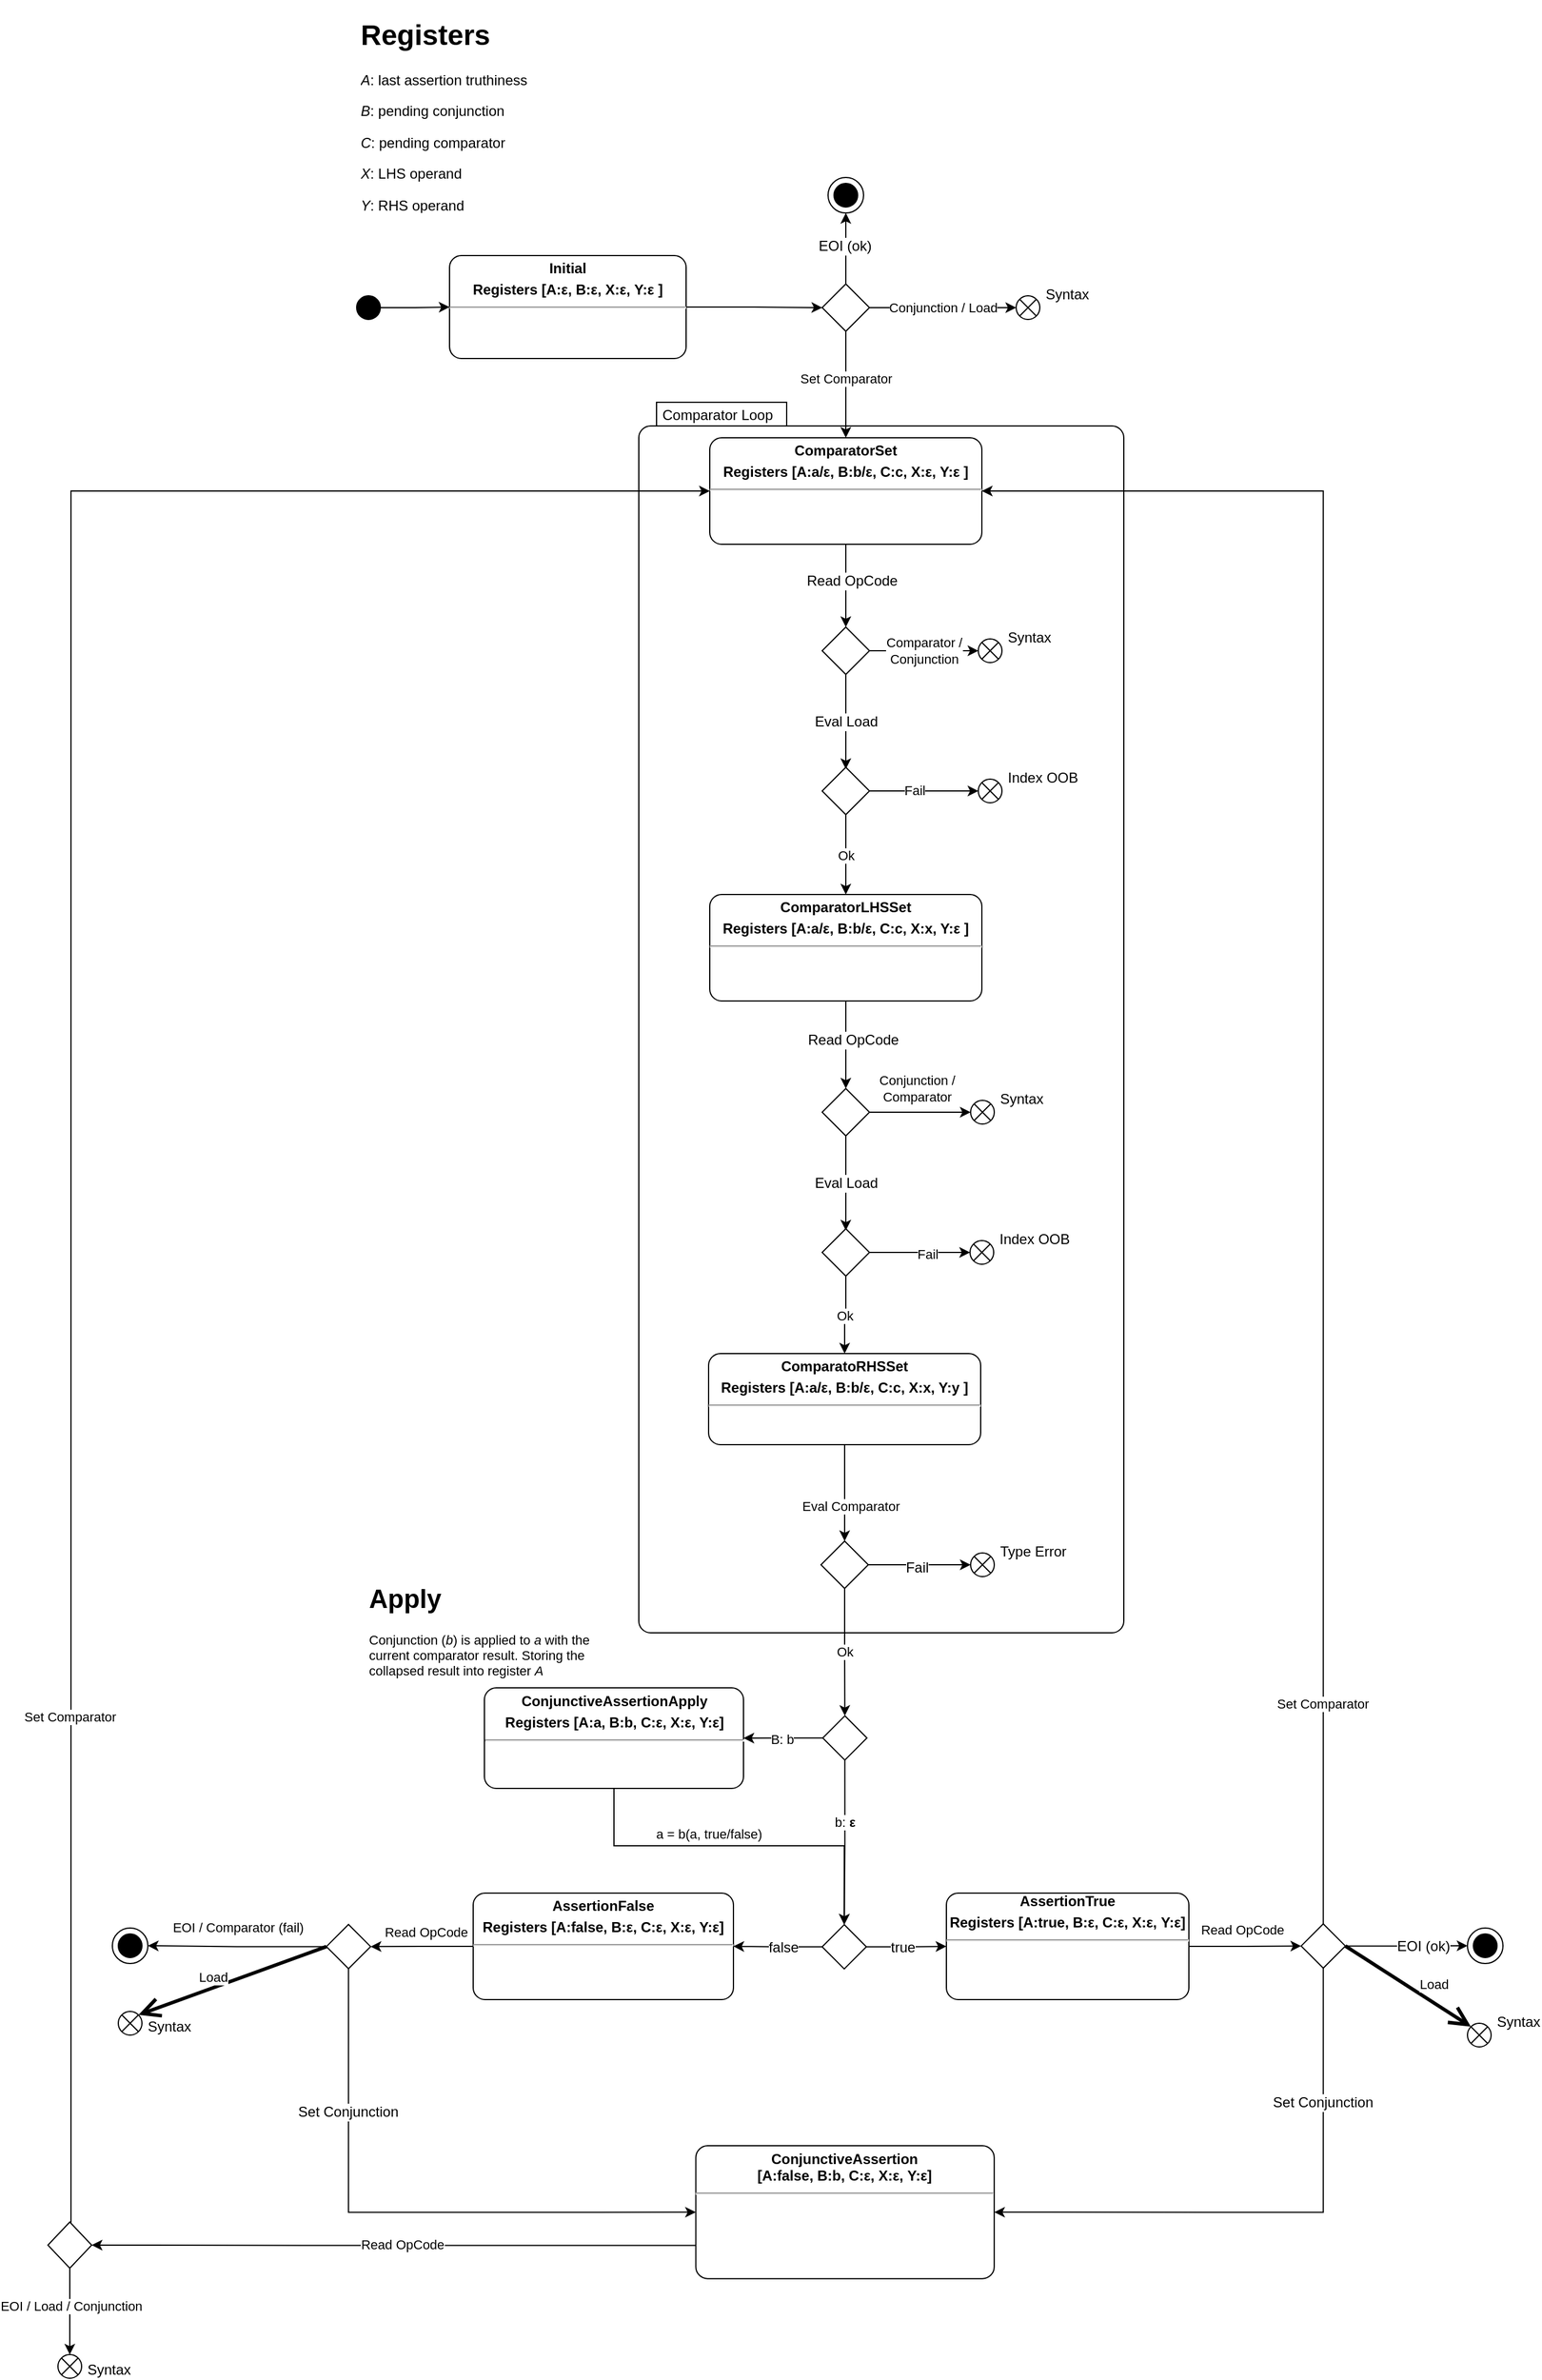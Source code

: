 <mxfile version="11.0.7" type="device"><diagram id="WKDm65yS9DNWT7mSJS6f" name="Page-1"><mxGraphModel dx="1954" dy="742" grid="1" gridSize="10" guides="1" tooltips="1" connect="1" arrows="1" fold="1" page="1" pageScale="1" pageWidth="850" pageHeight="1100" math="0" shadow="0"><root><mxCell id="0"/><mxCell id="1" parent="0"/><mxCell id="sinMZywtojUvxxiUrB1u-154" value="Load " style="edgeStyle=none;html=1;endArrow=open;endSize=12;strokeWidth=3;verticalAlign=bottom;exitX=0;exitY=0.5;exitDx=0;exitDy=0;entryX=0.855;entryY=0.145;entryDx=0;entryDy=0;entryPerimeter=0;" edge="1" parent="1" source="sinMZywtojUvxxiUrB1u-141" target="sinMZywtojUvxxiUrB1u-146"><mxGeometry x="0.208" width="160" relative="1" as="geometry"><mxPoint x="-131.2" y="2423.698" as="sourcePoint"/><mxPoint x="-10.1" y="2474.4" as="targetPoint"/><mxPoint as="offset"/><Array as="points"/></mxGeometry></mxCell><mxCell id="sinMZywtojUvxxiUrB1u-69" value="Comparator Loop" style="shape=mxgraph.sysml.compState;align=left;verticalAlign=top;spacingTop=-3;spacingLeft=18;strokeWidth=1;recursiveResize=0;" vertex="1" parent="1"><mxGeometry x="240" y="1010" width="410" height="1040" as="geometry"/></mxCell><mxCell id="sinMZywtojUvxxiUrB1u-258" style="edgeStyle=orthogonalEdgeStyle;rounded=0;orthogonalLoop=1;jettySize=auto;html=1;exitX=1;exitY=0.5;exitDx=0;exitDy=0;exitPerimeter=0;entryX=0;entryY=0.5;entryDx=0;entryDy=0;fontSize=11;" edge="1" parent="1" source="ZqAt689W-kZ-Nv-DfG1I-43" target="ZqAt689W-kZ-Nv-DfG1I-112"><mxGeometry relative="1" as="geometry"/></mxCell><mxCell id="ZqAt689W-kZ-Nv-DfG1I-43" value="&lt;p style=&quot;margin: 0px ; margin-top: 4px ; text-align: center&quot;&gt;&lt;b&gt;Initial&lt;/b&gt;&lt;/p&gt;&lt;p style=&quot;margin: 0px ; margin-top: 4px ; text-align: center&quot;&gt;&lt;b&gt;Registers [A:&lt;/b&gt;&lt;b&gt;ε, B:&lt;/b&gt;&lt;b&gt;ε, X:&lt;/b&gt;&lt;b&gt;&lt;b&gt;ε&lt;/b&gt;, Y:&lt;/b&gt;&lt;b&gt;&lt;b&gt;ε&lt;/b&gt; &lt;/b&gt;&lt;b&gt;]&lt;/b&gt;&lt;br&gt;&lt;/p&gt;&lt;hr&gt;&lt;p&gt;&lt;/p&gt;&lt;p style=&quot;margin: 0px ; margin-left: 8px ; text-align: left&quot;&gt;&lt;br&gt;&lt;/p&gt;" style="shape=mxgraph.sysml.simpleState;html=1;overflow=fill;whiteSpace=wrap;align=center;" parent="1" vertex="1"><mxGeometry x="80" y="886" width="200" height="87" as="geometry"/></mxCell><mxCell id="ZqAt689W-kZ-Nv-DfG1I-123" style="edgeStyle=orthogonalEdgeStyle;rounded=0;orthogonalLoop=1;jettySize=auto;html=1;exitX=0.5;exitY=0;exitDx=0;exitDy=0;entryX=0.5;entryY=1;entryDx=0;entryDy=0;entryPerimeter=0;" parent="1" source="ZqAt689W-kZ-Nv-DfG1I-112" target="sinMZywtojUvxxiUrB1u-15" edge="1"><mxGeometry relative="1" as="geometry"><mxPoint x="415" y="850" as="targetPoint"/></mxGeometry></mxCell><mxCell id="ZqAt689W-kZ-Nv-DfG1I-124" value="EOI (ok)" style="text;html=1;resizable=0;points=[];align=center;verticalAlign=middle;labelBackgroundColor=#ffffff;" parent="ZqAt689W-kZ-Nv-DfG1I-123" vertex="1" connectable="0"><mxGeometry x="0.08" y="1" relative="1" as="geometry"><mxPoint as="offset"/></mxGeometry></mxCell><mxCell id="sinMZywtojUvxxiUrB1u-2" value="Set Comparator" style="edgeStyle=orthogonalEdgeStyle;rounded=0;orthogonalLoop=1;jettySize=auto;html=1;exitX=0.5;exitY=1;exitDx=0;exitDy=0;" edge="1" parent="1" source="ZqAt689W-kZ-Nv-DfG1I-112"><mxGeometry x="-0.111" relative="1" as="geometry"><mxPoint x="415" y="1040" as="targetPoint"/><mxPoint as="offset"/></mxGeometry></mxCell><mxCell id="sinMZywtojUvxxiUrB1u-257" value="Conjunction / Load" style="edgeStyle=orthogonalEdgeStyle;rounded=0;orthogonalLoop=1;jettySize=auto;html=1;exitX=1;exitY=0.5;exitDx=0;exitDy=0;entryX=0;entryY=0.5;entryDx=0;entryDy=0;entryPerimeter=0;fontSize=11;" edge="1" parent="1" source="ZqAt689W-kZ-Nv-DfG1I-112" target="sinMZywtojUvxxiUrB1u-167"><mxGeometry relative="1" as="geometry"/></mxCell><mxCell id="ZqAt689W-kZ-Nv-DfG1I-112" value="" style="shape=rhombus;html=1;labelPosition=right;align=left;verticalAlign=middle" parent="1" vertex="1"><mxGeometry x="395" y="910" width="40" height="40" as="geometry"/></mxCell><mxCell id="sinMZywtojUvxxiUrB1u-260" style="edgeStyle=orthogonalEdgeStyle;rounded=0;orthogonalLoop=1;jettySize=auto;html=1;exitX=1;exitY=0.5;exitDx=0;exitDy=0;entryX=0;entryY=0.5;entryDx=0;entryDy=0;entryPerimeter=0;fontSize=11;" edge="1" parent="1" source="ZqAt689W-kZ-Nv-DfG1I-62" target="ZqAt689W-kZ-Nv-DfG1I-43"><mxGeometry relative="1" as="geometry"/></mxCell><mxCell id="ZqAt689W-kZ-Nv-DfG1I-62" value="" style="shape=ellipse;html=1;fillColor=#000000;fontSize=18;fontColor=#ffffff;" parent="1" vertex="1"><mxGeometry x="1.5" y="920" width="20" height="20" as="geometry"/></mxCell><mxCell id="sinMZywtojUvxxiUrB1u-4" value="&lt;h1&gt;Registers&lt;br&gt;&lt;/h1&gt;&lt;p&gt;&lt;i&gt;A&lt;/i&gt;: last assertion truthiness&lt;br&gt;&lt;/p&gt;&lt;p&gt;&lt;i&gt;B&lt;/i&gt;: pending conjunction&lt;/p&gt;&lt;p&gt;&lt;i&gt;C&lt;/i&gt;: pending comparator&lt;br&gt;&lt;/p&gt;&lt;p&gt;&lt;i&gt;X&lt;/i&gt;: LHS operand&lt;br&gt;&lt;/p&gt;&lt;p&gt;&lt;i&gt;Y&lt;/i&gt;: RHS operand&lt;br&gt;&lt;/p&gt;" style="text;html=1;strokeColor=none;fillColor=none;spacing=5;spacingTop=-20;whiteSpace=wrap;overflow=hidden;rounded=0;" vertex="1" parent="1"><mxGeometry y="680" width="185" height="170" as="geometry"/></mxCell><mxCell id="sinMZywtojUvxxiUrB1u-16" style="edgeStyle=orthogonalEdgeStyle;rounded=0;orthogonalLoop=1;jettySize=auto;html=1;exitX=0.5;exitY=1;exitDx=0;exitDy=0;exitPerimeter=0;" edge="1" parent="1" source="sinMZywtojUvxxiUrB1u-5"><mxGeometry relative="1" as="geometry"><mxPoint x="415" y="1200" as="targetPoint"/></mxGeometry></mxCell><mxCell id="sinMZywtojUvxxiUrB1u-17" value="Read OpCode" style="text;html=1;resizable=0;points=[];align=center;verticalAlign=middle;labelBackgroundColor=#ffffff;" vertex="1" connectable="0" parent="sinMZywtojUvxxiUrB1u-16"><mxGeometry x="-0.114" y="5" relative="1" as="geometry"><mxPoint as="offset"/></mxGeometry></mxCell><mxCell id="sinMZywtojUvxxiUrB1u-5" value="&lt;p style=&quot;margin: 0px ; margin-top: 4px ; text-align: center&quot;&gt;&lt;b&gt;ComparatorSet&lt;/b&gt;&lt;br&gt;&lt;/p&gt;&lt;p style=&quot;margin: 0px ; margin-top: 4px ; text-align: center&quot;&gt;&lt;b&gt;Registers [A:&lt;/b&gt;&lt;b&gt;a/ε, B:&lt;/b&gt;&lt;b&gt;b/ε, C:c, X:&lt;/b&gt;&lt;b&gt;&lt;b&gt;ε&lt;/b&gt;, Y:&lt;/b&gt;&lt;b&gt;&lt;b&gt;ε&lt;/b&gt; &lt;/b&gt;&lt;b&gt;]&lt;/b&gt;&lt;br&gt;&lt;/p&gt;&lt;hr&gt;&lt;p&gt;&lt;/p&gt;&lt;p style=&quot;margin: 0px ; margin-left: 8px ; text-align: left&quot;&gt;&lt;br&gt;&lt;/p&gt;" style="shape=mxgraph.sysml.simpleState;html=1;overflow=fill;whiteSpace=wrap;align=center;" vertex="1" parent="1"><mxGeometry x="300" y="1040" width="230" height="90" as="geometry"/></mxCell><mxCell id="sinMZywtojUvxxiUrB1u-15" value="" style="shape=mxgraph.sysml.actFinal;html=1;verticalLabelPosition=bottom;labelBackgroundColor=#ffffff;verticalAlign=top;" vertex="1" parent="1"><mxGeometry x="400" y="820" width="30" height="30" as="geometry"/></mxCell><mxCell id="sinMZywtojUvxxiUrB1u-34" style="edgeStyle=orthogonalEdgeStyle;rounded=0;orthogonalLoop=1;jettySize=auto;html=1;exitX=0.5;exitY=1;exitDx=0;exitDy=0;" edge="1" parent="1" source="sinMZywtojUvxxiUrB1u-18"><mxGeometry relative="1" as="geometry"><mxPoint x="415" y="1320" as="targetPoint"/></mxGeometry></mxCell><mxCell id="sinMZywtojUvxxiUrB1u-35" value="Eval Load" style="text;html=1;resizable=0;points=[];align=center;verticalAlign=middle;labelBackgroundColor=#ffffff;" vertex="1" connectable="0" parent="sinMZywtojUvxxiUrB1u-34"><mxGeometry x="-0.273" y="-1" relative="1" as="geometry"><mxPoint x="1" y="10" as="offset"/></mxGeometry></mxCell><mxCell id="sinMZywtojUvxxiUrB1u-254" value="&lt;div&gt;Comparator /&lt;/div&gt;&lt;div&gt;Conjunction&lt;br&gt;&lt;/div&gt;" style="edgeStyle=orthogonalEdgeStyle;rounded=0;orthogonalLoop=1;jettySize=auto;html=1;exitX=1;exitY=0.5;exitDx=0;exitDy=0;entryX=0;entryY=0.5;entryDx=0;entryDy=0;entryPerimeter=0;fontSize=11;" edge="1" parent="1" source="sinMZywtojUvxxiUrB1u-18" target="sinMZywtojUvxxiUrB1u-126"><mxGeometry relative="1" as="geometry"/></mxCell><mxCell id="sinMZywtojUvxxiUrB1u-18" value="" style="shape=rhombus;html=1;labelPosition=right;align=left;verticalAlign=middle" vertex="1" parent="1"><mxGeometry x="395" y="1200" width="40" height="40" as="geometry"/></mxCell><mxCell id="sinMZywtojUvxxiUrB1u-59" style="edgeStyle=orthogonalEdgeStyle;rounded=0;orthogonalLoop=1;jettySize=auto;html=1;exitX=0.5;exitY=1;exitDx=0;exitDy=0;exitPerimeter=0;entryX=0.5;entryY=0;entryDx=0;entryDy=0;" edge="1" parent="1" source="sinMZywtojUvxxiUrB1u-33" target="sinMZywtojUvxxiUrB1u-49"><mxGeometry relative="1" as="geometry"/></mxCell><mxCell id="sinMZywtojUvxxiUrB1u-33" value="&lt;p style=&quot;margin: 0px ; margin-top: 4px ; text-align: center&quot;&gt;&lt;b&gt;ComparatorLHSSet&lt;/b&gt;&lt;br&gt;&lt;/p&gt;&lt;p style=&quot;margin: 0px ; margin-top: 4px ; text-align: center&quot;&gt;&lt;b&gt;Registers [A:a/&lt;/b&gt;&lt;b&gt;ε, B:&lt;/b&gt;&lt;b&gt;b/ε, C:c, X:&lt;/b&gt;&lt;b&gt;x, Y:&lt;/b&gt;&lt;b&gt;&lt;b&gt;ε&lt;/b&gt; &lt;/b&gt;&lt;b&gt;]&lt;/b&gt;&lt;br&gt;&lt;/p&gt;&lt;hr&gt;&lt;p&gt;&lt;/p&gt;&lt;p style=&quot;margin: 0px ; margin-left: 8px ; text-align: left&quot;&gt;&lt;br&gt;&lt;/p&gt;" style="shape=mxgraph.sysml.simpleState;html=1;overflow=fill;whiteSpace=wrap;align=center;" vertex="1" parent="1"><mxGeometry x="300" y="1426" width="230" height="90" as="geometry"/></mxCell><mxCell id="sinMZywtojUvxxiUrB1u-40" value="Ok" style="edgeStyle=orthogonalEdgeStyle;rounded=0;orthogonalLoop=1;jettySize=auto;html=1;exitX=0.5;exitY=1;exitDx=0;exitDy=0;" edge="1" parent="1" source="sinMZywtojUvxxiUrB1u-37" target="sinMZywtojUvxxiUrB1u-33"><mxGeometry relative="1" as="geometry"/></mxCell><mxCell id="sinMZywtojUvxxiUrB1u-252" style="edgeStyle=orthogonalEdgeStyle;rounded=0;orthogonalLoop=1;jettySize=auto;html=1;exitX=1;exitY=0.5;exitDx=0;exitDy=0;entryX=0;entryY=0.5;entryDx=0;entryDy=0;entryPerimeter=0;fontSize=11;" edge="1" parent="1" source="sinMZywtojUvxxiUrB1u-37" target="sinMZywtojUvxxiUrB1u-125"><mxGeometry relative="1" as="geometry"/></mxCell><mxCell id="sinMZywtojUvxxiUrB1u-253" value="Fail" style="text;html=1;resizable=0;points=[];align=center;verticalAlign=middle;labelBackgroundColor=#ffffff;fontSize=11;" vertex="1" connectable="0" parent="sinMZywtojUvxxiUrB1u-252"><mxGeometry x="-0.191" y="-5" relative="1" as="geometry"><mxPoint x="1" y="-5.5" as="offset"/></mxGeometry></mxCell><mxCell id="sinMZywtojUvxxiUrB1u-37" value="" style="shape=rhombus;html=1;labelPosition=right;align=left;verticalAlign=middle" vertex="1" parent="1"><mxGeometry x="395" y="1318.5" width="40" height="40" as="geometry"/></mxCell><mxCell id="sinMZywtojUvxxiUrB1u-46" value="Read OpCode" style="text;html=1;resizable=0;points=[];align=center;verticalAlign=middle;labelBackgroundColor=#ffffff;" vertex="1" connectable="0" parent="1"><mxGeometry x="420.529" y="1548.735" as="geometry"><mxPoint as="offset"/></mxGeometry></mxCell><mxCell id="sinMZywtojUvxxiUrB1u-47" style="edgeStyle=orthogonalEdgeStyle;rounded=0;orthogonalLoop=1;jettySize=auto;html=1;exitX=0.5;exitY=1;exitDx=0;exitDy=0;" edge="1" parent="1" source="sinMZywtojUvxxiUrB1u-49"><mxGeometry relative="1" as="geometry"><mxPoint x="415.0" y="1710" as="targetPoint"/></mxGeometry></mxCell><mxCell id="sinMZywtojUvxxiUrB1u-48" value="Eval Load" style="text;html=1;resizable=0;points=[];align=center;verticalAlign=middle;labelBackgroundColor=#ffffff;" vertex="1" connectable="0" parent="sinMZywtojUvxxiUrB1u-47"><mxGeometry x="-0.273" y="-1" relative="1" as="geometry"><mxPoint x="1" y="10" as="offset"/></mxGeometry></mxCell><mxCell id="sinMZywtojUvxxiUrB1u-250" style="edgeStyle=orthogonalEdgeStyle;rounded=0;orthogonalLoop=1;jettySize=auto;html=1;exitX=1;exitY=0.5;exitDx=0;exitDy=0;entryX=0;entryY=0.5;entryDx=0;entryDy=0;entryPerimeter=0;fontSize=11;" edge="1" parent="1" source="sinMZywtojUvxxiUrB1u-49" target="sinMZywtojUvxxiUrB1u-122"><mxGeometry relative="1" as="geometry"/></mxCell><mxCell id="sinMZywtojUvxxiUrB1u-251" value="&lt;div&gt;Conjunction /&lt;/div&gt;&lt;div&gt;Comparator&lt;/div&gt;" style="text;html=1;resizable=0;points=[];align=center;verticalAlign=middle;labelBackgroundColor=#ffffff;fontSize=11;" vertex="1" connectable="0" parent="sinMZywtojUvxxiUrB1u-250"><mxGeometry x="-0.232" y="-4" relative="1" as="geometry"><mxPoint x="7" y="-24" as="offset"/></mxGeometry></mxCell><mxCell id="sinMZywtojUvxxiUrB1u-49" value="" style="shape=rhombus;html=1;labelPosition=right;align=left;verticalAlign=middle" vertex="1" parent="1"><mxGeometry x="395" y="1590" width="40" height="40" as="geometry"/></mxCell><mxCell id="sinMZywtojUvxxiUrB1u-54" value="Ok" style="edgeStyle=orthogonalEdgeStyle;rounded=0;orthogonalLoop=1;jettySize=auto;html=1;exitX=0.5;exitY=1;exitDx=0;exitDy=0;entryX=0.5;entryY=0;entryDx=0;entryDy=0;entryPerimeter=0;" edge="1" parent="1" source="sinMZywtojUvxxiUrB1u-55" target="sinMZywtojUvxxiUrB1u-64"><mxGeometry x="0.05" y="-1" relative="1" as="geometry"><mxPoint x="415" y="1840" as="targetPoint"/><mxPoint x="1" y="-1" as="offset"/></mxGeometry></mxCell><mxCell id="sinMZywtojUvxxiUrB1u-248" style="edgeStyle=orthogonalEdgeStyle;rounded=0;orthogonalLoop=1;jettySize=auto;html=1;exitX=1;exitY=0.5;exitDx=0;exitDy=0;entryX=0;entryY=0.5;entryDx=0;entryDy=0;entryPerimeter=0;fontSize=11;" edge="1" parent="1" source="sinMZywtojUvxxiUrB1u-55" target="sinMZywtojUvxxiUrB1u-119"><mxGeometry relative="1" as="geometry"/></mxCell><mxCell id="sinMZywtojUvxxiUrB1u-249" value="Fail" style="text;html=1;resizable=0;points=[];align=center;verticalAlign=middle;labelBackgroundColor=#ffffff;fontSize=11;" vertex="1" connectable="0" parent="sinMZywtojUvxxiUrB1u-248"><mxGeometry x="0.152" y="-1" relative="1" as="geometry"><mxPoint as="offset"/></mxGeometry></mxCell><mxCell id="sinMZywtojUvxxiUrB1u-55" value="" style="shape=rhombus;html=1;labelPosition=right;align=left;verticalAlign=middle" vertex="1" parent="1"><mxGeometry x="395" y="1708.5" width="40" height="40" as="geometry"/></mxCell><mxCell id="sinMZywtojUvxxiUrB1u-87" value="Eval Comparator" style="edgeStyle=orthogonalEdgeStyle;rounded=0;orthogonalLoop=1;jettySize=auto;html=1;exitX=0.5;exitY=1;exitDx=0;exitDy=0;exitPerimeter=0;entryX=0.5;entryY=0;entryDx=0;entryDy=0;" edge="1" parent="1" source="sinMZywtojUvxxiUrB1u-64" target="sinMZywtojUvxxiUrB1u-90"><mxGeometry x="0.275" y="5" relative="1" as="geometry"><mxPoint x="414.667" y="2000" as="targetPoint"/><mxPoint as="offset"/></mxGeometry></mxCell><mxCell id="sinMZywtojUvxxiUrB1u-64" value="&lt;p style=&quot;margin: 0px ; margin-top: 4px ; text-align: center&quot;&gt;&lt;b&gt;ComparatoRHSSet&lt;/b&gt;&lt;br&gt;&lt;/p&gt;&lt;p style=&quot;margin: 0px ; margin-top: 4px ; text-align: center&quot;&gt;&lt;b&gt;Registers [A:&lt;/b&gt;&lt;b&gt;a/ε, B:b/&lt;/b&gt;&lt;b&gt;ε, C:c, X:&lt;/b&gt;&lt;b&gt;x, Y:&lt;/b&gt;&lt;b&gt;y &lt;/b&gt;&lt;b&gt;]&lt;/b&gt;&lt;br&gt;&lt;/p&gt;&lt;hr&gt;&lt;p&gt;&lt;/p&gt;&lt;p style=&quot;margin: 0px ; margin-left: 8px ; text-align: left&quot;&gt;&lt;br&gt;&lt;/p&gt;" style="shape=mxgraph.sysml.simpleState;html=1;overflow=fill;whiteSpace=wrap;align=center;" vertex="1" parent="1"><mxGeometry x="299" y="1814" width="230" height="77" as="geometry"/></mxCell><mxCell id="sinMZywtojUvxxiUrB1u-92" style="edgeStyle=orthogonalEdgeStyle;rounded=0;orthogonalLoop=1;jettySize=auto;html=1;exitX=1;exitY=0.5;exitDx=0;exitDy=0;entryX=0;entryY=0.5;entryDx=0;entryDy=0;entryPerimeter=0;" edge="1" parent="1" source="sinMZywtojUvxxiUrB1u-90" target="sinMZywtojUvxxiUrB1u-117"><mxGeometry relative="1" as="geometry"><mxPoint x="555.118" y="2022.529" as="targetPoint"/></mxGeometry></mxCell><mxCell id="sinMZywtojUvxxiUrB1u-118" value="Fail" style="text;html=1;resizable=0;points=[];align=center;verticalAlign=middle;labelBackgroundColor=#ffffff;" vertex="1" connectable="0" parent="sinMZywtojUvxxiUrB1u-92"><mxGeometry x="-0.059" y="-2" relative="1" as="geometry"><mxPoint as="offset"/></mxGeometry></mxCell><mxCell id="sinMZywtojUvxxiUrB1u-94" value="Ok" style="edgeStyle=orthogonalEdgeStyle;rounded=0;orthogonalLoop=1;jettySize=auto;html=1;exitX=0.5;exitY=1;exitDx=0;exitDy=0;entryX=0.5;entryY=0;entryDx=0;entryDy=0;" edge="1" parent="1" source="sinMZywtojUvxxiUrB1u-90" target="sinMZywtojUvxxiUrB1u-218"><mxGeometry relative="1" as="geometry"><mxPoint x="414" y="2170" as="targetPoint"/></mxGeometry></mxCell><mxCell id="sinMZywtojUvxxiUrB1u-90" value="" style="shape=rhombus;html=1;labelPosition=right;align=left;verticalAlign=middle" vertex="1" parent="1"><mxGeometry x="394" y="1972.5" width="40" height="40" as="geometry"/></mxCell><mxCell id="sinMZywtojUvxxiUrB1u-157" style="edgeStyle=orthogonalEdgeStyle;rounded=0;orthogonalLoop=1;jettySize=auto;html=1;exitX=1;exitY=0.5;exitDx=0;exitDy=0;exitPerimeter=0;entryX=0;entryY=0.5;entryDx=0;entryDy=0;" edge="1" parent="1" source="ZqAt689W-kZ-Nv-DfG1I-75" target="ZqAt689W-kZ-Nv-DfG1I-102"><mxGeometry relative="1" as="geometry"/></mxCell><mxCell id="sinMZywtojUvxxiUrB1u-158" value="Read OpCode" style="text;html=1;resizable=0;points=[];align=center;verticalAlign=middle;labelBackgroundColor=#ffffff;fontSize=11;" vertex="1" connectable="0" parent="sinMZywtojUvxxiUrB1u-157"><mxGeometry x="0.239" y="-2" relative="1" as="geometry"><mxPoint x="-14" y="-16" as="offset"/></mxGeometry></mxCell><mxCell id="ZqAt689W-kZ-Nv-DfG1I-75" value="&lt;b&gt;AssertionTrue&lt;br&gt;&lt;/b&gt;&lt;p style=&quot;margin: 0px ; margin-top: 4px ; text-align: center&quot;&gt;&lt;b&gt;Registers &lt;/b&gt;&lt;b&gt;[A:true, B:&lt;/b&gt;&lt;b&gt;&lt;b&gt;&lt;b&gt;ε&lt;/b&gt;&lt;/b&gt;, C:&lt;/b&gt;&lt;b&gt;&lt;b&gt;ε, X:&lt;/b&gt;&lt;/b&gt;&lt;b&gt;ε, Y:&lt;/b&gt;&lt;b&gt;ε&lt;/b&gt;&lt;b&gt;]&lt;/b&gt;&lt;/p&gt;&lt;hr&gt;&lt;p&gt;&lt;/p&gt;&lt;p style=&quot;margin: 0px ; margin-left: 8px ; text-align: left&quot;&gt;&lt;br&gt;&lt;/p&gt;" style="shape=mxgraph.sysml.simpleState;html=1;overflow=fill;whiteSpace=wrap;align=center;" parent="1" vertex="1"><mxGeometry x="500" y="2270" width="205" height="90" as="geometry"/></mxCell><mxCell id="sinMZywtojUvxxiUrB1u-133" style="edgeStyle=orthogonalEdgeStyle;rounded=0;orthogonalLoop=1;jettySize=auto;html=1;exitX=0.5;exitY=1;exitDx=0;exitDy=0;entryX=1;entryY=0.5;entryDx=0;entryDy=0;entryPerimeter=0;" edge="1" parent="1" source="ZqAt689W-kZ-Nv-DfG1I-102" target="ZqAt689W-kZ-Nv-DfG1I-152"><mxGeometry relative="1" as="geometry"/></mxCell><mxCell id="sinMZywtojUvxxiUrB1u-134" value="Set Conjunction" style="text;html=1;resizable=0;points=[];align=center;verticalAlign=middle;labelBackgroundColor=#ffffff;" vertex="1" connectable="0" parent="sinMZywtojUvxxiUrB1u-133"><mxGeometry x="-0.386" relative="1" as="geometry"><mxPoint x="-0.5" y="-35" as="offset"/></mxGeometry></mxCell><mxCell id="sinMZywtojUvxxiUrB1u-243" style="edgeStyle=orthogonalEdgeStyle;rounded=0;orthogonalLoop=1;jettySize=auto;html=1;exitX=0.5;exitY=0;exitDx=0;exitDy=0;entryX=1;entryY=0.5;entryDx=0;entryDy=0;entryPerimeter=0;fontSize=11;" edge="1" parent="1" source="ZqAt689W-kZ-Nv-DfG1I-102" target="sinMZywtojUvxxiUrB1u-5"><mxGeometry relative="1" as="geometry"/></mxCell><mxCell id="sinMZywtojUvxxiUrB1u-244" value="Set Comparator" style="text;html=1;resizable=0;points=[];align=center;verticalAlign=middle;labelBackgroundColor=#ffffff;fontSize=11;" vertex="1" connectable="0" parent="sinMZywtojUvxxiUrB1u-243"><mxGeometry x="-0.085" y="-2" relative="1" as="geometry"><mxPoint x="-2.5" y="500" as="offset"/></mxGeometry></mxCell><mxCell id="ZqAt689W-kZ-Nv-DfG1I-102" value="" style="shape=rhombus;html=1;labelPosition=right;align=left;verticalAlign=middle" parent="1" vertex="1"><mxGeometry x="799.934" y="2295.987" width="37.366" height="37.42" as="geometry"/></mxCell><mxCell id="sinMZywtojUvxxiUrB1u-150" value="Read OpCode" style="edgeStyle=orthogonalEdgeStyle;rounded=0;orthogonalLoop=1;jettySize=auto;html=1;exitX=0;exitY=0.5;exitDx=0;exitDy=0;exitPerimeter=0;entryX=1;entryY=0.5;entryDx=0;entryDy=0;" edge="1" parent="1" source="ZqAt689W-kZ-Nv-DfG1I-117" target="sinMZywtojUvxxiUrB1u-141"><mxGeometry x="-0.075" y="-12" relative="1" as="geometry"><mxPoint as="offset"/></mxGeometry></mxCell><mxCell id="ZqAt689W-kZ-Nv-DfG1I-117" value="&lt;p style=&quot;margin: 0px ; margin-top: 4px ; text-align: center&quot;&gt;&lt;b&gt;AssertionFalse&lt;br&gt;&lt;/b&gt;&lt;/p&gt;&lt;p style=&quot;margin: 0px ; margin-top: 4px ; text-align: center&quot;&gt;&lt;b&gt;Registers &lt;/b&gt;&lt;b&gt;[A:false, B:&lt;/b&gt;&lt;b&gt;&lt;b&gt;&lt;b&gt;ε&lt;/b&gt;&lt;/b&gt;, C:&lt;/b&gt;&lt;b&gt;&lt;b&gt;ε, X:&lt;/b&gt;&lt;/b&gt;&lt;b&gt;ε, Y:&lt;/b&gt;&lt;b&gt;ε&lt;/b&gt;&lt;b&gt;]&lt;/b&gt;&lt;/p&gt;&lt;hr&gt;&lt;p&gt;&lt;/p&gt;&lt;p style=&quot;margin: 0px ; margin-left: 8px ; text-align: left&quot;&gt;&lt;br&gt;&lt;/p&gt;" style="shape=mxgraph.sysml.simpleState;html=1;overflow=fill;whiteSpace=wrap;align=center;" parent="1" vertex="1"><mxGeometry x="100" y="2270" width="220" height="90" as="geometry"/></mxCell><mxCell id="ZqAt689W-kZ-Nv-DfG1I-119" style="edgeStyle=orthogonalEdgeStyle;rounded=0;orthogonalLoop=1;jettySize=auto;html=1;exitX=0;exitY=0.5;exitDx=0;exitDy=0;entryX=1;entryY=0.5;entryDx=0;entryDy=0;entryPerimeter=0;" parent="1" source="ZqAt689W-kZ-Nv-DfG1I-118" target="ZqAt689W-kZ-Nv-DfG1I-117" edge="1"><mxGeometry relative="1" as="geometry"/></mxCell><mxCell id="ZqAt689W-kZ-Nv-DfG1I-121" value="false" style="text;html=1;resizable=0;points=[];align=center;verticalAlign=middle;labelBackgroundColor=#ffffff;" parent="ZqAt689W-kZ-Nv-DfG1I-119" vertex="1" connectable="0"><mxGeometry x="-0.135" y="5" relative="1" as="geometry"><mxPoint x="-1" y="-5" as="offset"/></mxGeometry></mxCell><mxCell id="ZqAt689W-kZ-Nv-DfG1I-120" style="edgeStyle=orthogonalEdgeStyle;rounded=0;orthogonalLoop=1;jettySize=auto;html=1;exitX=1;exitY=0.5;exitDx=0;exitDy=0;entryX=0;entryY=0.5;entryDx=0;entryDy=0;entryPerimeter=0;" parent="1" source="ZqAt689W-kZ-Nv-DfG1I-118" target="ZqAt689W-kZ-Nv-DfG1I-75" edge="1"><mxGeometry relative="1" as="geometry"><mxPoint x="502.415" y="2315.372" as="targetPoint"/></mxGeometry></mxCell><mxCell id="ZqAt689W-kZ-Nv-DfG1I-122" value="true" style="text;html=1;resizable=0;points=[];align=center;verticalAlign=middle;labelBackgroundColor=#ffffff;" parent="ZqAt689W-kZ-Nv-DfG1I-120" vertex="1" connectable="0"><mxGeometry x="-0.114" relative="1" as="geometry"><mxPoint as="offset"/></mxGeometry></mxCell><mxCell id="ZqAt689W-kZ-Nv-DfG1I-118" value="" style="shape=rhombus;html=1;labelPosition=right;align=left;verticalAlign=middle" parent="1" vertex="1"><mxGeometry x="394.988" y="2296.662" width="37.366" height="37.42" as="geometry"/></mxCell><mxCell id="ZqAt689W-kZ-Nv-DfG1I-144" style="edgeStyle=orthogonalEdgeStyle;rounded=0;orthogonalLoop=1;jettySize=auto;html=1;exitX=1;exitY=0.5;exitDx=0;exitDy=0;entryX=0;entryY=0.5;entryDx=0;entryDy=0;entryPerimeter=0;" parent="1" source="ZqAt689W-kZ-Nv-DfG1I-102" target="sinMZywtojUvxxiUrB1u-100" edge="1"><mxGeometry relative="1" as="geometry"><mxPoint x="961.333" y="2315.167" as="targetPoint"/></mxGeometry></mxCell><mxCell id="ZqAt689W-kZ-Nv-DfG1I-145" value="EOI (ok)" style="text;html=1;resizable=0;points=[];align=center;verticalAlign=middle;labelBackgroundColor=#ffffff;direction=south;" parent="ZqAt689W-kZ-Nv-DfG1I-144" vertex="1" connectable="0"><mxGeometry x="-0.192" y="1" relative="1" as="geometry"><mxPoint x="23" y="1" as="offset"/></mxGeometry></mxCell><mxCell id="sinMZywtojUvxxiUrB1u-239" style="edgeStyle=orthogonalEdgeStyle;rounded=0;orthogonalLoop=1;jettySize=auto;html=1;exitX=0;exitY=0.75;exitDx=0;exitDy=0;exitPerimeter=0;entryX=1;entryY=0.5;entryDx=0;entryDy=0;fontSize=11;" edge="1" parent="1" source="ZqAt689W-kZ-Nv-DfG1I-152" target="sinMZywtojUvxxiUrB1u-179"><mxGeometry relative="1" as="geometry"/></mxCell><mxCell id="sinMZywtojUvxxiUrB1u-240" value="Read OpCode" style="text;html=1;resizable=0;points=[];align=center;verticalAlign=middle;labelBackgroundColor=#ffffff;fontSize=11;" vertex="1" connectable="0" parent="sinMZywtojUvxxiUrB1u-239"><mxGeometry x="-0.028" y="-1" relative="1" as="geometry"><mxPoint as="offset"/></mxGeometry></mxCell><mxCell id="ZqAt689W-kZ-Nv-DfG1I-152" value="&lt;p style=&quot;margin: 0px ; margin-top: 4px ; text-align: center&quot;&gt;&lt;b&gt;ConjunctiveAssertion&lt;br&gt;&lt;/b&gt;&lt;/p&gt;&lt;b&gt;[A:false, B:&lt;/b&gt;&lt;b&gt;b, C:&lt;/b&gt;&lt;b&gt;&lt;b&gt;ε, X:&lt;/b&gt;&lt;/b&gt;&lt;b&gt;ε, Y:&lt;/b&gt;&lt;b&gt;ε&lt;/b&gt;&lt;b&gt;]&lt;/b&gt;&lt;hr&gt;&lt;p&gt;&lt;/p&gt;&lt;p style=&quot;margin: 0px ; margin-left: 8px ; text-align: left&quot;&gt;&lt;br&gt;&lt;/p&gt;" style="shape=mxgraph.sysml.simpleState;html=1;overflow=fill;whiteSpace=wrap;align=center;" parent="1" vertex="1"><mxGeometry x="288.22" y="2483.556" width="252.22" height="112.26" as="geometry"/></mxCell><mxCell id="ZqAt689W-kZ-Nv-DfG1I-135" value="" style="edgeStyle=orthogonalEdgeStyle;rounded=0;orthogonalLoop=1;jettySize=auto;html=1;entryX=0;entryY=0.5;entryDx=0;entryDy=0;entryPerimeter=0;exitX=0.5;exitY=1;exitDx=0;exitDy=0;" parent="1" source="sinMZywtojUvxxiUrB1u-141" target="ZqAt689W-kZ-Nv-DfG1I-152" edge="1"><mxGeometry relative="1" as="geometry"><mxPoint x="209.56" y="2558.603" as="targetPoint"/><mxPoint x="210" y="2474.5" as="sourcePoint"/></mxGeometry></mxCell><mxCell id="ZqAt689W-kZ-Nv-DfG1I-136" value="Set Conjunction" style="text;html=1;resizable=0;points=[];align=center;verticalAlign=middle;labelBackgroundColor=#ffffff;" parent="ZqAt689W-kZ-Nv-DfG1I-135" vertex="1" connectable="0"><mxGeometry x="-0.311" relative="1" as="geometry"><mxPoint x="-0.5" y="-51" as="offset"/></mxGeometry></mxCell><mxCell id="sinMZywtojUvxxiUrB1u-99" value="Load " style="edgeStyle=none;html=1;endArrow=open;endSize=12;strokeWidth=3;verticalAlign=bottom;exitX=1;exitY=0.5;exitDx=0;exitDy=0;entryX=0.145;entryY=0.145;entryDx=0;entryDy=0;entryPerimeter=0;" edge="1" parent="1" target="sinMZywtojUvxxiUrB1u-104" source="ZqAt689W-kZ-Nv-DfG1I-102"><mxGeometry x="0.332" y="5" width="160" relative="1" as="geometry"><mxPoint x="794.617" y="2333.408" as="sourcePoint"/><mxPoint x="960.5" y="2375.5" as="targetPoint"/><mxPoint x="1" as="offset"/><Array as="points"/></mxGeometry></mxCell><mxCell id="sinMZywtojUvxxiUrB1u-100" value="" style="shape=mxgraph.sysml.actFinal;html=1;verticalLabelPosition=bottom;labelBackgroundColor=#ffffff;verticalAlign=top;" vertex="1" parent="1"><mxGeometry x="940.5" y="2299.5" width="30" height="30" as="geometry"/></mxCell><mxCell id="sinMZywtojUvxxiUrB1u-104" value="Syntax" style="shape=mxgraph.sysml.flowFinal;labelPosition=right;verticalLabelPosition=top;spacingTop=5;spacingLeft=3;align=left;verticalAlign=top;resizable=0;" vertex="1" parent="1"><mxGeometry x="940.5" y="2380" width="20" height="20" as="geometry"/></mxCell><mxCell id="sinMZywtojUvxxiUrB1u-117" value="Type Error" style="shape=mxgraph.sysml.flowFinal;labelPosition=right;verticalLabelPosition=top;spacingTop=5;spacingLeft=3;align=left;verticalAlign=top;resizable=0;" vertex="1" parent="1"><mxGeometry x="520.5" y="1982.5" width="20" height="20" as="geometry"/></mxCell><mxCell id="sinMZywtojUvxxiUrB1u-119" value="Index OOB" style="shape=mxgraph.sysml.flowFinal;labelPosition=right;verticalLabelPosition=top;spacingTop=5;spacingLeft=3;align=left;verticalAlign=top;resizable=0;" vertex="1" parent="1"><mxGeometry x="520" y="1718.5" width="20" height="20" as="geometry"/></mxCell><mxCell id="sinMZywtojUvxxiUrB1u-122" value="Syntax" style="shape=mxgraph.sysml.flowFinal;labelPosition=right;verticalLabelPosition=top;spacingTop=5;spacingLeft=3;align=left;verticalAlign=top;resizable=0;" vertex="1" parent="1"><mxGeometry x="520.5" y="1600" width="20" height="20" as="geometry"/></mxCell><mxCell id="sinMZywtojUvxxiUrB1u-125" value="Index OOB" style="shape=mxgraph.sysml.flowFinal;labelPosition=right;verticalLabelPosition=top;spacingTop=5;spacingLeft=3;align=left;verticalAlign=top;resizable=0;" vertex="1" parent="1"><mxGeometry x="527" y="1328.5" width="20" height="20" as="geometry"/></mxCell><mxCell id="sinMZywtojUvxxiUrB1u-126" value="Syntax" style="shape=mxgraph.sysml.flowFinal;labelPosition=right;verticalLabelPosition=top;spacingTop=5;spacingLeft=3;align=left;verticalAlign=top;resizable=0;" vertex="1" parent="1"><mxGeometry x="527" y="1210" width="20" height="20" as="geometry"/></mxCell><mxCell id="sinMZywtojUvxxiUrB1u-262" style="edgeStyle=orthogonalEdgeStyle;rounded=0;orthogonalLoop=1;jettySize=auto;html=1;exitX=0;exitY=0.5;exitDx=0;exitDy=0;entryX=1;entryY=0.5;entryDx=0;entryDy=0;entryPerimeter=0;fontSize=11;" edge="1" parent="1" source="sinMZywtojUvxxiUrB1u-141" target="sinMZywtojUvxxiUrB1u-171"><mxGeometry relative="1" as="geometry"/></mxCell><mxCell id="sinMZywtojUvxxiUrB1u-263" value="EOI / Comparator (fail)" style="text;html=1;resizable=0;points=[];align=center;verticalAlign=middle;labelBackgroundColor=#ffffff;fontSize=11;" vertex="1" connectable="0" parent="sinMZywtojUvxxiUrB1u-262"><mxGeometry x="0.135" y="1" relative="1" as="geometry"><mxPoint x="10.5" y="-16.5" as="offset"/></mxGeometry></mxCell><mxCell id="sinMZywtojUvxxiUrB1u-141" value="" style="shape=rhombus;html=1;labelPosition=right;align=left;verticalAlign=middle" vertex="1" parent="1"><mxGeometry x="-24.066" y="2296.487" width="37.366" height="37.42" as="geometry"/></mxCell><mxCell id="sinMZywtojUvxxiUrB1u-146" value="    &#xA;Syntax" style="shape=mxgraph.sysml.flowFinal;labelPosition=right;verticalLabelPosition=top;spacingTop=5;spacingLeft=3;align=left;verticalAlign=top;resizable=0;rotation=0;" vertex="1" parent="1"><mxGeometry x="-200" y="2370" width="20" height="20" as="geometry"/></mxCell><mxCell id="sinMZywtojUvxxiUrB1u-167" value="Syntax" style="shape=mxgraph.sysml.flowFinal;labelPosition=right;verticalLabelPosition=top;spacingTop=5;spacingLeft=3;align=left;verticalAlign=top;resizable=0;" vertex="1" parent="1"><mxGeometry x="559" y="920" width="20" height="20" as="geometry"/></mxCell><mxCell id="sinMZywtojUvxxiUrB1u-171" value="" style="shape=mxgraph.sysml.actFinal;html=1;verticalLabelPosition=bottom;labelBackgroundColor=#ffffff;verticalAlign=top;" vertex="1" parent="1"><mxGeometry x="-205" y="2299.5" width="30" height="30" as="geometry"/></mxCell><mxCell id="sinMZywtojUvxxiUrB1u-237" style="edgeStyle=orthogonalEdgeStyle;rounded=0;orthogonalLoop=1;jettySize=auto;html=1;exitX=0.5;exitY=1;exitDx=0;exitDy=0;entryX=0.5;entryY=0;entryDx=0;entryDy=0;entryPerimeter=0;fontSize=11;" edge="1" parent="1" source="sinMZywtojUvxxiUrB1u-179" target="sinMZywtojUvxxiUrB1u-188"><mxGeometry relative="1" as="geometry"/></mxCell><mxCell id="sinMZywtojUvxxiUrB1u-238" value="EOI / Load / Conjunction" style="text;html=1;resizable=0;points=[];align=center;verticalAlign=middle;labelBackgroundColor=#ffffff;fontSize=11;" vertex="1" connectable="0" parent="sinMZywtojUvxxiUrB1u-237"><mxGeometry x="-0.129" y="1" relative="1" as="geometry"><mxPoint as="offset"/></mxGeometry></mxCell><mxCell id="sinMZywtojUvxxiUrB1u-241" style="edgeStyle=orthogonalEdgeStyle;rounded=0;orthogonalLoop=1;jettySize=auto;html=1;exitX=0.5;exitY=0;exitDx=0;exitDy=0;entryX=0;entryY=0.5;entryDx=0;entryDy=0;entryPerimeter=0;fontSize=11;" edge="1" parent="1" source="sinMZywtojUvxxiUrB1u-179" target="sinMZywtojUvxxiUrB1u-5"><mxGeometry relative="1" as="geometry"><Array as="points"><mxPoint x="-240" y="2548"/><mxPoint x="-240" y="1085"/></Array></mxGeometry></mxCell><mxCell id="sinMZywtojUvxxiUrB1u-242" value="Set Comparator" style="text;html=1;resizable=0;points=[];align=center;verticalAlign=middle;labelBackgroundColor=#ffffff;fontSize=11;" vertex="1" connectable="0" parent="sinMZywtojUvxxiUrB1u-241"><mxGeometry x="-0.192" y="-2" relative="1" as="geometry"><mxPoint x="-3" y="381" as="offset"/></mxGeometry></mxCell><mxCell id="sinMZywtojUvxxiUrB1u-179" value="" style="shape=rhombus;html=1;labelPosition=right;align=left;verticalAlign=middle" vertex="1" parent="1"><mxGeometry x="-259.5" y="2548" width="37" height="39" as="geometry"/></mxCell><mxCell id="sinMZywtojUvxxiUrB1u-188" value="    &#xA;Syntax" style="shape=mxgraph.sysml.flowFinal;labelPosition=right;verticalLabelPosition=top;spacingTop=5;spacingLeft=3;align=left;verticalAlign=top;resizable=0;rotation=0;" vertex="1" parent="1"><mxGeometry x="-251" y="2660" width="20" height="20" as="geometry"/></mxCell><mxCell id="sinMZywtojUvxxiUrB1u-221" style="edgeStyle=orthogonalEdgeStyle;rounded=0;orthogonalLoop=1;jettySize=auto;html=1;exitX=0;exitY=0.5;exitDx=0;exitDy=0;fontSize=11;entryX=1;entryY=0.5;entryDx=0;entryDy=0;entryPerimeter=0;" edge="1" parent="1" source="sinMZywtojUvxxiUrB1u-218" target="sinMZywtojUvxxiUrB1u-227"><mxGeometry relative="1" as="geometry"><mxPoint x="300" y="2139" as="targetPoint"/></mxGeometry></mxCell><mxCell id="sinMZywtojUvxxiUrB1u-226" value="B: b" style="text;html=1;resizable=0;points=[];align=center;verticalAlign=middle;labelBackgroundColor=#ffffff;fontSize=11;" vertex="1" connectable="0" parent="sinMZywtojUvxxiUrB1u-221"><mxGeometry x="0.03" y="1" relative="1" as="geometry"><mxPoint as="offset"/></mxGeometry></mxCell><mxCell id="sinMZywtojUvxxiUrB1u-222" style="edgeStyle=orthogonalEdgeStyle;rounded=0;orthogonalLoop=1;jettySize=auto;html=1;exitX=0.5;exitY=1;exitDx=0;exitDy=0;entryX=0.5;entryY=0;entryDx=0;entryDy=0;fontSize=11;" edge="1" parent="1" source="sinMZywtojUvxxiUrB1u-218" target="ZqAt689W-kZ-Nv-DfG1I-118"><mxGeometry relative="1" as="geometry"/></mxCell><mxCell id="sinMZywtojUvxxiUrB1u-223" value="b: &lt;b&gt;ε&lt;/b&gt;" style="text;html=1;resizable=0;points=[];align=center;verticalAlign=middle;labelBackgroundColor=#ffffff;fontSize=11;" vertex="1" connectable="0" parent="sinMZywtojUvxxiUrB1u-222"><mxGeometry x="-0.737" y="1" relative="1" as="geometry"><mxPoint x="-1" y="34" as="offset"/></mxGeometry></mxCell><mxCell id="sinMZywtojUvxxiUrB1u-218" value="" style="shape=rhombus;html=1;labelPosition=right;align=left;verticalAlign=middle" vertex="1" parent="1"><mxGeometry x="395.488" y="2120.162" width="37.366" height="37.42" as="geometry"/></mxCell><mxCell id="sinMZywtojUvxxiUrB1u-231" style="edgeStyle=orthogonalEdgeStyle;rounded=0;orthogonalLoop=1;jettySize=auto;html=1;exitX=0.5;exitY=1;exitDx=0;exitDy=0;exitPerimeter=0;fontSize=11;entryX=0.5;entryY=0;entryDx=0;entryDy=0;" edge="1" parent="1" source="sinMZywtojUvxxiUrB1u-227" target="ZqAt689W-kZ-Nv-DfG1I-118"><mxGeometry relative="1" as="geometry"><mxPoint x="230" y="2187" as="sourcePoint"/><mxPoint x="261" y="2215" as="targetPoint"/><Array as="points"><mxPoint x="219" y="2230"/><mxPoint x="414" y="2230"/></Array></mxGeometry></mxCell><mxCell id="sinMZywtojUvxxiUrB1u-232" value="a = b(a, true/false)" style="text;html=1;resizable=0;points=[];align=center;verticalAlign=middle;labelBackgroundColor=#ffffff;fontSize=11;" vertex="1" connectable="0" parent="sinMZywtojUvxxiUrB1u-231"><mxGeometry x="-0.266" y="1" relative="1" as="geometry"><mxPoint x="15" y="-9" as="offset"/></mxGeometry></mxCell><mxCell id="sinMZywtojUvxxiUrB1u-227" value="&lt;p style=&quot;margin: 0px ; margin-top: 4px ; text-align: center&quot;&gt;&lt;b&gt;ConjunctiveAssertionApply&lt;br&gt;&lt;/b&gt;&lt;/p&gt;&lt;p style=&quot;margin: 0px ; margin-top: 4px ; text-align: center&quot;&gt;&lt;b&gt;Registers [A:a, B:b, C:&lt;/b&gt;&lt;b&gt;&lt;b&gt;ε, X:&lt;/b&gt;&lt;/b&gt;&lt;b&gt;ε, Y:&lt;/b&gt;&lt;b&gt;ε&lt;/b&gt;&lt;b&gt;]&lt;/b&gt;&lt;br&gt;&lt;/p&gt;&lt;hr&gt;&lt;p&gt;&lt;/p&gt;&lt;p style=&quot;margin: 0px ; margin-left: 8px ; text-align: left&quot;&gt;&lt;br&gt;&lt;/p&gt;" style="shape=mxgraph.sysml.simpleState;html=1;overflow=fill;whiteSpace=wrap;align=center;" vertex="1" parent="1"><mxGeometry x="109.5" y="2096.5" width="219" height="85" as="geometry"/></mxCell><mxCell id="sinMZywtojUvxxiUrB1u-268" value="&lt;br&gt;&lt;h1&gt;Apply&lt;br&gt;&lt;/h1&gt;&lt;p&gt;Conjunction (&lt;i&gt;b&lt;/i&gt;) is applied to &lt;i&gt;a &lt;/i&gt;with the current comparator result. Storing the collapsed result into register &lt;i&gt;A&lt;/i&gt;&lt;br&gt;&lt;/p&gt;" style="text;html=1;strokeColor=none;fillColor=none;spacing=5;spacingTop=-20;whiteSpace=wrap;overflow=hidden;rounded=0;fontSize=11;" vertex="1" parent="1"><mxGeometry x="7" y="1990.5" width="205" height="106" as="geometry"/></mxCell></root></mxGraphModel></diagram></mxfile>